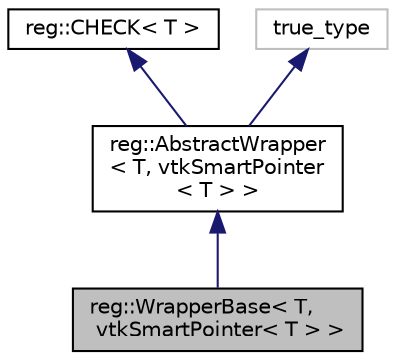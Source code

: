 digraph "reg::WrapperBase&lt; T, vtkSmartPointer&lt; T &gt; &gt;"
{
  edge [fontname="Helvetica",fontsize="10",labelfontname="Helvetica",labelfontsize="10"];
  node [fontname="Helvetica",fontsize="10",shape=record];
  Node0 [label="reg::WrapperBase\< T,\l vtkSmartPointer\< T \> \>",height=0.2,width=0.4,color="black", fillcolor="grey75", style="filled", fontcolor="black"];
  Node1 -> Node0 [dir="back",color="midnightblue",fontsize="10",style="solid",fontname="Helvetica"];
  Node1 [label="reg::AbstractWrapper\l\< T, vtkSmartPointer\l\< T \> \>",height=0.2,width=0.4,color="black", fillcolor="white", style="filled",URL="$structreg_1_1_abstract_wrapper.html"];
  Node2 -> Node1 [dir="back",color="midnightblue",fontsize="10",style="solid",fontname="Helvetica"];
  Node2 [label="reg::CHECK\< T \>",height=0.2,width=0.4,color="black", fillcolor="white", style="filled",URL="$structreg_1_1_c_h_e_c_k.html",tooltip="error checking class "];
  Node3 -> Node1 [dir="back",color="midnightblue",fontsize="10",style="solid",fontname="Helvetica"];
  Node3 [label="true_type",height=0.2,width=0.4,color="grey75", fillcolor="white", style="filled"];
}
